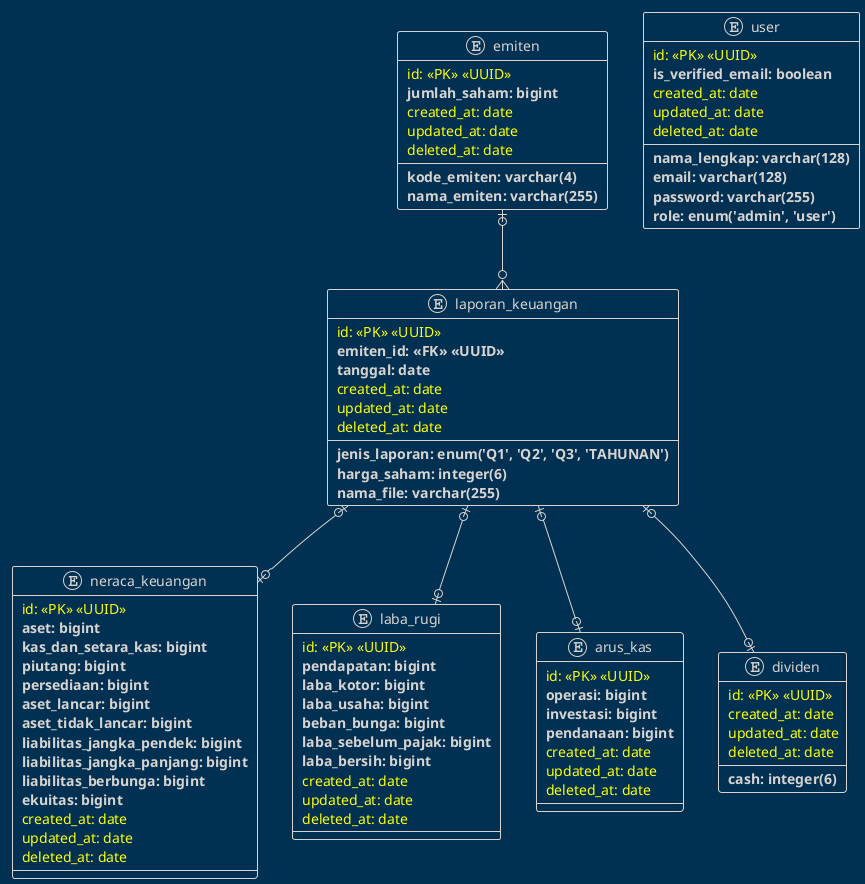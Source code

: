 @startuml laporan_emiten

!theme blueprint
  entity neraca_keuangan {
    <color:yellow> id: <<PK>> <<UUID>></color>
    ** aset: bigint **
    ** kas_dan_setara_kas: bigint **
    ** piutang: bigint **
    ** persediaan: bigint **
    ** aset_lancar: bigint **
    ** aset_tidak_lancar: bigint **
    ** liabilitas_jangka_pendek: bigint **
    ** liabilitas_jangka_panjang: bigint **
    ** liabilitas_berbunga: bigint **
    ** ekuitas: bigint **
    <color:yellow> created_at: date</color>
    <color:yellow> updated_at: date</color>
    <color:yellow> deleted_at: date</color>
  }

  entity laba_rugi {
    <color:yellow> id: <<PK>> <<UUID>></color>
    ** pendapatan: bigint **
    ** laba_kotor: bigint **
    ** laba_usaha: bigint **
    ** beban_bunga: bigint **
    ** laba_sebelum_pajak: bigint **
    ** laba_bersih: bigint **
    <color:yellow> created_at: date</color>
    <color:yellow> updated_at: date</color>
    <color:yellow> deleted_at: date</color>
  }

  entity arus_kas {
    <color:yellow> id: <<PK>> <<UUID>></color>
    ** operasi: bigint **
    ** investasi: bigint **
    ** pendanaan: bigint **
    <color:yellow> created_at: date</color>
    <color:yellow> updated_at: date</color>
    <color:yellow> deleted_at: date</color>
  }

  entity emiten {
    <color:yellow> id: <<PK>> <<UUID>></color>
    ** kode_emiten: varchar(4) **
    ** nama_emiten: varchar(255) **
    ** jumlah_saham: bigint **
    <color:yellow> created_at: date</color>
    <color:yellow> updated_at: date</color>
    <color:yellow> deleted_at: date</color>
  }

  entity dividen {
    <color:yellow> id: <<PK>> <<UUID>></color>
    ** cash: integer(6) **
    <color:yellow> created_at: date</color>
    <color:yellow> updated_at: date</color>
    <color:yellow> deleted_at: date</color>
  }
  entity laporan_keuangan {
    <color:yellow> id: <<PK>> <<UUID>></color>
    ** emiten_id: <<FK>> <<UUID>> **
    ** jenis_laporan: enum('Q1', 'Q2', 'Q3', 'TAHUNAN') **
    ** tanggal: date **
    ** harga_saham: integer(6) **
    ** nama_file: varchar(255) **
    <color:yellow> created_at: date</color>
    <color:yellow> updated_at: date</color>
    <color:yellow> deleted_at: date</color>
  }

  entity user {
    <color:yellow> id: <<PK>> <<UUID>></color>
    ** nama_lengkap: varchar(128) **
    ** email: varchar(128) **
    ** password: varchar(255) **
    ** is_verified_email: boolean **
    ** role: enum('admin', 'user') **
    <color:yellow> created_at: date</color>
    <color:yellow> updated_at: date</color>
    <color:yellow> deleted_at: date</color>
  }

  ' relationship
  emiten |o--o{ laporan_keuangan
  laporan_keuangan |o--o| neraca_keuangan
  laporan_keuangan |o--o| laba_rugi
  laporan_keuangan |o--o| arus_kas
  laporan_keuangan |o--o| dividen
@enduml